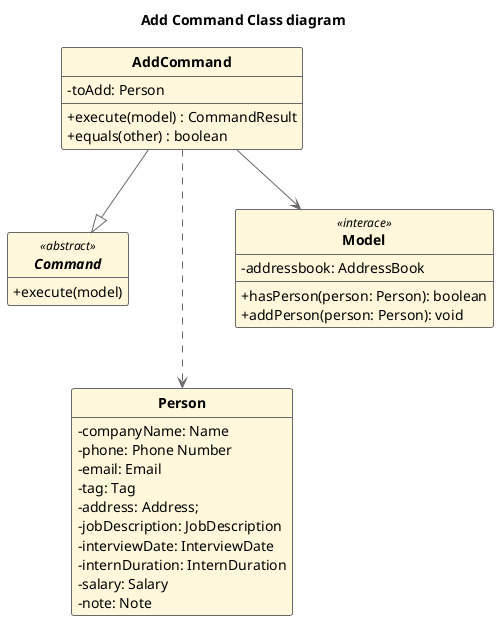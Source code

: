 @startuml

hide empty attributes
hide empty methods
hide circle

skinparam shadowing false
skinparam classFontStyle Bold
skinparam ActivityBackgroundColor Silver
skinparam ActivityBorderColor DimGray

skinparam classAttributeIconSize 0

skinparam class {
    BackgroundColor Cornsilk
    ArrowColor DimGray
    BorderThickness 1
    BorderColor DimGray
}

title "Add Command Class diagram"

class "AddCommand" as Object\AddCommand {
     - toAdd: Person
     + execute(model) : CommandResult
     + equals(other) : boolean
}

Interface "Command" as Object\Command <<abstract>> {
    + execute(model)
}

class "Person" as Object\Person {
    - companyName: Name
    - phone: Phone Number
    - email: Email
    - tag: Tag
    - address: Address;
    - jobDescription: JobDescription
    - interviewDate: InterviewDate
    - internDuration: InternDuration
    - salary: Salary
    - note: Note
}

class "Model" as Object\Model <<interace>> {
    - addressbook: AddressBook
    + hasPerson(person: Person): boolean
    + addPerson(person: Person): void
}

Object\AddCommand --> Object\Model
Object\AddCommand ...> Object\Person
Object\AddCommand --|> Object\Command

@enduml
